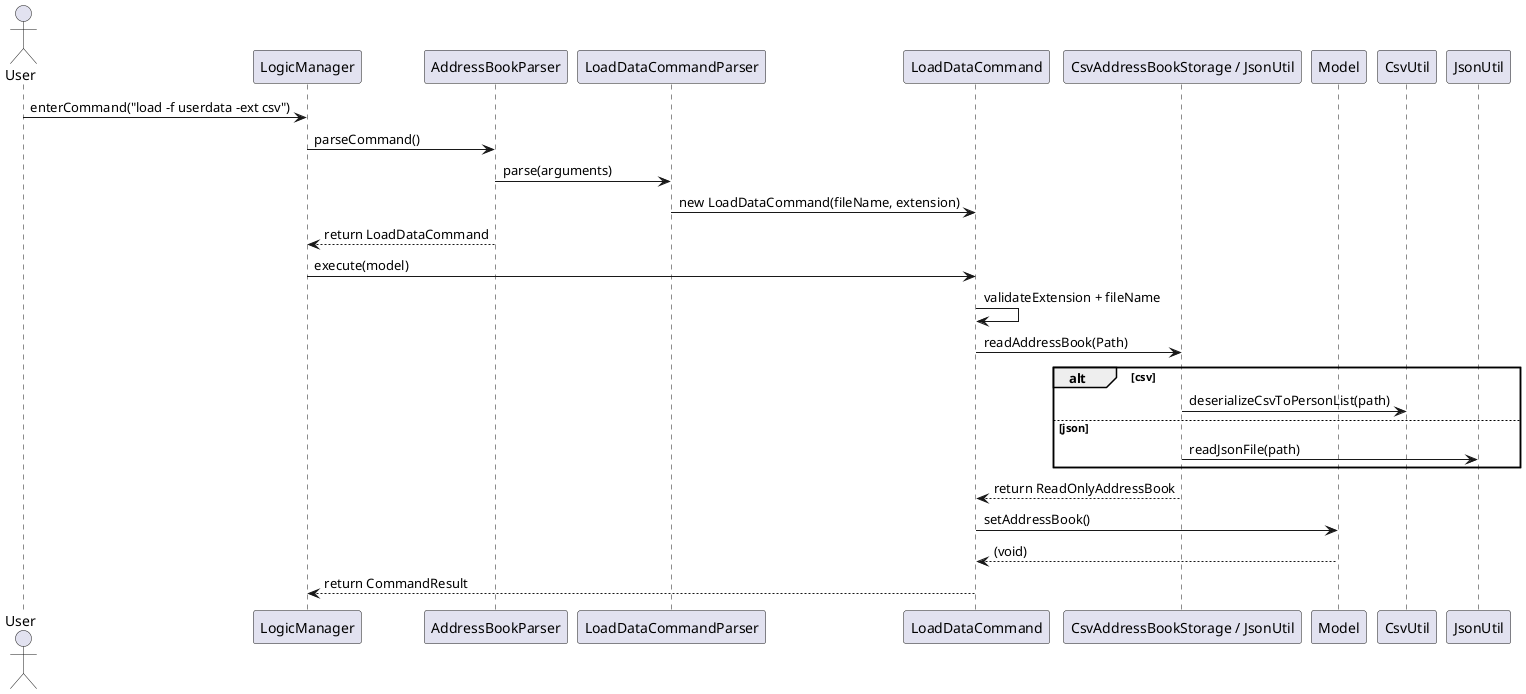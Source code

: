 @startuml
actor User
participant "LogicManager" as Logic
participant "AddressBookParser" as Parser
participant "LoadDataCommandParser" as CmdParser
participant "LoadDataCommand" as Command
participant "CsvAddressBookStorage / JsonUtil" as Storage
participant "Model" as Model

User -> Logic : enterCommand("load -f userdata -ext csv")
Logic -> Parser : parseCommand()
Parser -> CmdParser : parse(arguments)
CmdParser -> Command : new LoadDataCommand(fileName, extension)
Parser --> Logic : return LoadDataCommand

Logic -> Command : execute(model)
Command -> Command : validateExtension + fileName
Command -> Storage : readAddressBook(Path)

alt csv
    Storage -> CsvUtil : deserializeCsvToPersonList(path)
else json
    Storage -> JsonUtil : readJsonFile(path)
end

Storage --> Command : return ReadOnlyAddressBook
Command -> Model : setAddressBook()

Model --> Command : (void)
Command --> Logic : return CommandResult

@enduml

